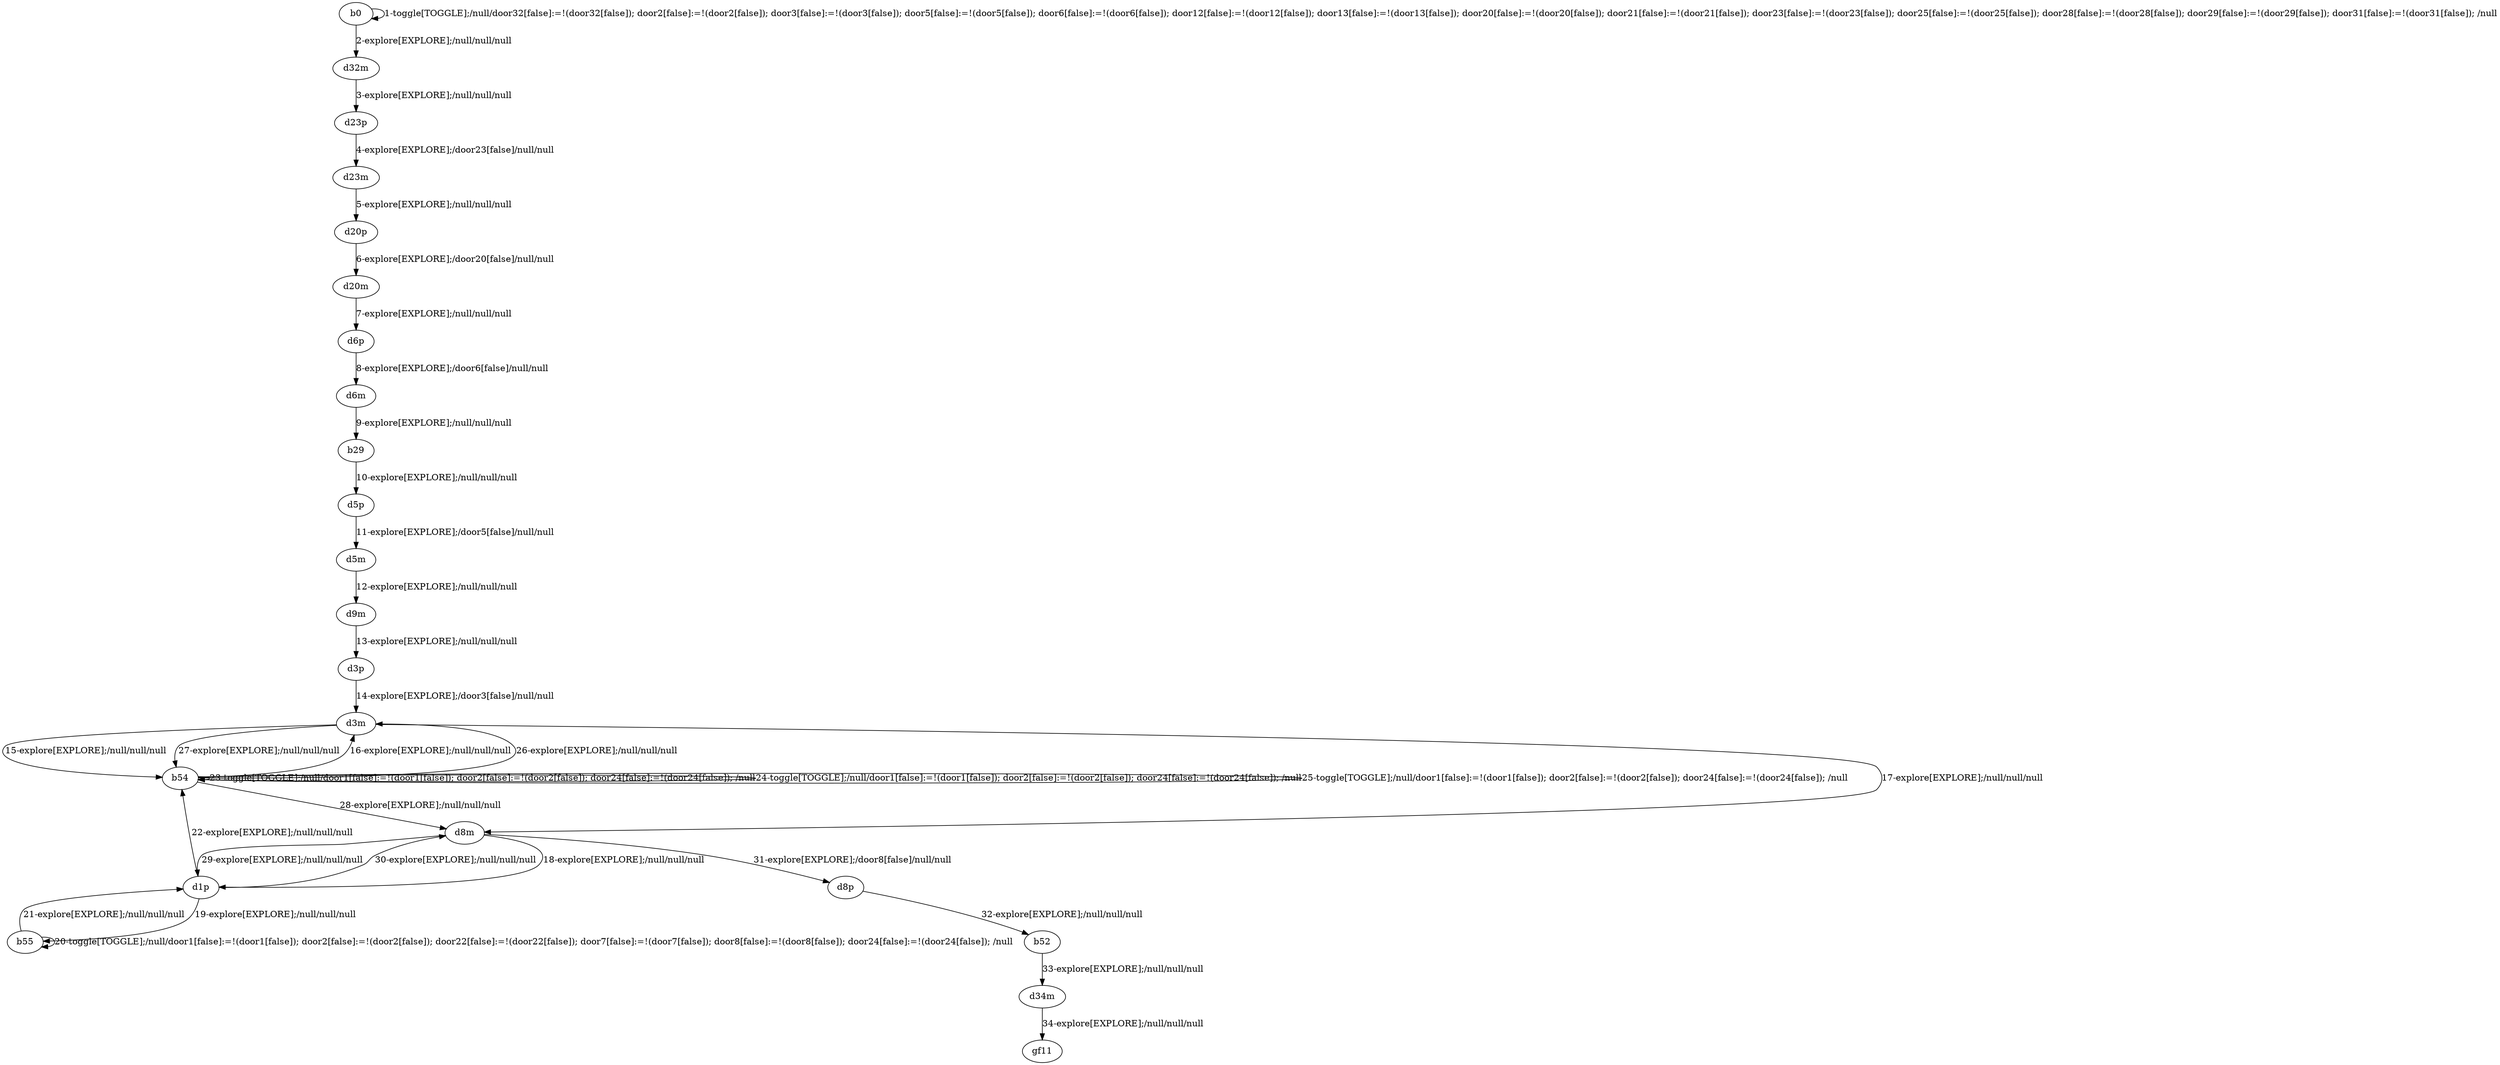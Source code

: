 # Total number of goals covered by this test: 1
# d34m --> gf11

digraph g {
"b0" -> "b0" [label = "1-toggle[TOGGLE];/null/door32[false]:=!(door32[false]); door2[false]:=!(door2[false]); door3[false]:=!(door3[false]); door5[false]:=!(door5[false]); door6[false]:=!(door6[false]); door12[false]:=!(door12[false]); door13[false]:=!(door13[false]); door20[false]:=!(door20[false]); door21[false]:=!(door21[false]); door23[false]:=!(door23[false]); door25[false]:=!(door25[false]); door28[false]:=!(door28[false]); door29[false]:=!(door29[false]); door31[false]:=!(door31[false]); /null"];
"b0" -> "d32m" [label = "2-explore[EXPLORE];/null/null/null"];
"d32m" -> "d23p" [label = "3-explore[EXPLORE];/null/null/null"];
"d23p" -> "d23m" [label = "4-explore[EXPLORE];/door23[false]/null/null"];
"d23m" -> "d20p" [label = "5-explore[EXPLORE];/null/null/null"];
"d20p" -> "d20m" [label = "6-explore[EXPLORE];/door20[false]/null/null"];
"d20m" -> "d6p" [label = "7-explore[EXPLORE];/null/null/null"];
"d6p" -> "d6m" [label = "8-explore[EXPLORE];/door6[false]/null/null"];
"d6m" -> "b29" [label = "9-explore[EXPLORE];/null/null/null"];
"b29" -> "d5p" [label = "10-explore[EXPLORE];/null/null/null"];
"d5p" -> "d5m" [label = "11-explore[EXPLORE];/door5[false]/null/null"];
"d5m" -> "d9m" [label = "12-explore[EXPLORE];/null/null/null"];
"d9m" -> "d3p" [label = "13-explore[EXPLORE];/null/null/null"];
"d3p" -> "d3m" [label = "14-explore[EXPLORE];/door3[false]/null/null"];
"d3m" -> "b54" [label = "15-explore[EXPLORE];/null/null/null"];
"b54" -> "d3m" [label = "16-explore[EXPLORE];/null/null/null"];
"d3m" -> "d8m" [label = "17-explore[EXPLORE];/null/null/null"];
"d8m" -> "d1p" [label = "18-explore[EXPLORE];/null/null/null"];
"d1p" -> "b55" [label = "19-explore[EXPLORE];/null/null/null"];
"b55" -> "b55" [label = "20-toggle[TOGGLE];/null/door1[false]:=!(door1[false]); door2[false]:=!(door2[false]); door22[false]:=!(door22[false]); door7[false]:=!(door7[false]); door8[false]:=!(door8[false]); door24[false]:=!(door24[false]); /null"];
"b55" -> "d1p" [label = "21-explore[EXPLORE];/null/null/null"];
"d1p" -> "b54" [label = "22-explore[EXPLORE];/null/null/null"];
"b54" -> "b54" [label = "23-toggle[TOGGLE];/null/door1[false]:=!(door1[false]); door2[false]:=!(door2[false]); door24[false]:=!(door24[false]); /null"];
"b54" -> "b54" [label = "24-toggle[TOGGLE];/null/door1[false]:=!(door1[false]); door2[false]:=!(door2[false]); door24[false]:=!(door24[false]); /null"];
"b54" -> "b54" [label = "25-toggle[TOGGLE];/null/door1[false]:=!(door1[false]); door2[false]:=!(door2[false]); door24[false]:=!(door24[false]); /null"];
"b54" -> "d3m" [label = "26-explore[EXPLORE];/null/null/null"];
"d3m" -> "b54" [label = "27-explore[EXPLORE];/null/null/null"];
"b54" -> "d8m" [label = "28-explore[EXPLORE];/null/null/null"];
"d8m" -> "d1p" [label = "29-explore[EXPLORE];/null/null/null"];
"d1p" -> "d8m" [label = "30-explore[EXPLORE];/null/null/null"];
"d8m" -> "d8p" [label = "31-explore[EXPLORE];/door8[false]/null/null"];
"d8p" -> "b52" [label = "32-explore[EXPLORE];/null/null/null"];
"b52" -> "d34m" [label = "33-explore[EXPLORE];/null/null/null"];
"d34m" -> "gf11" [label = "34-explore[EXPLORE];/null/null/null"];
}